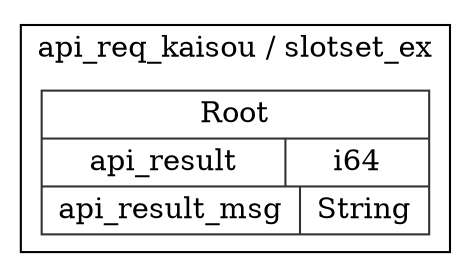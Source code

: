 digraph {
  rankdir=LR;
  subgraph cluster_0 {
    label="api_req_kaisou / slotset_ex";
    node [style="filled", color=white, style="solid", color=gray20];
    api_req_kaisou__slotset_ex__Root [label="<Root> Root  | { api_result | <api_result> i64 } | { api_result_msg | <api_result_msg> String }", shape=record];
  }
}
